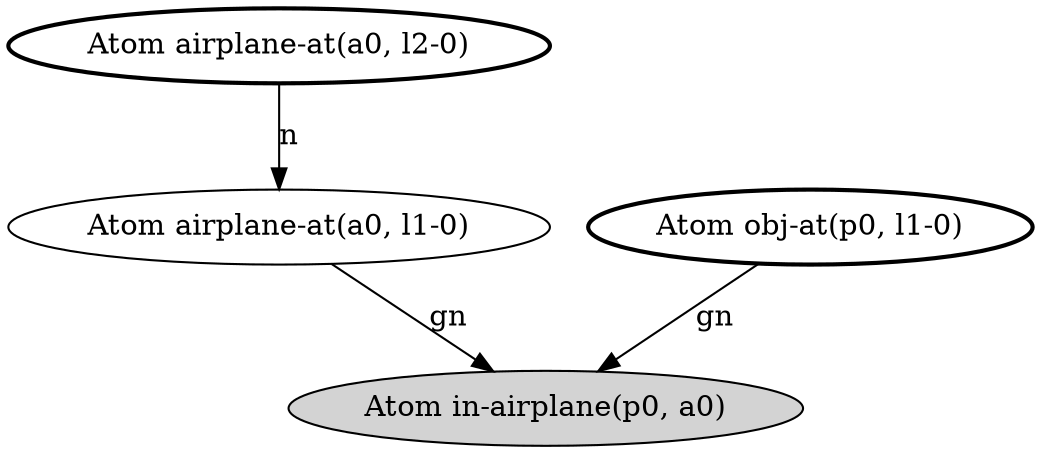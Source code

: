 digraph G {
  lm0 [label="Atom in-airplane(p0, a0)", style=filled];
  lm1 [label="Atom airplane-at(a0, l1-0)"];
      lm1 -> lm0 [label="gn"];
  lm2 [label="Atom airplane-at(a0, l2-0)", style=bold];
      lm2 -> lm1 [label="n"];
  lm3 [label="Atom obj-at(p0, l1-0)", style=bold];
      lm3 -> lm0 [label="gn"];
}
